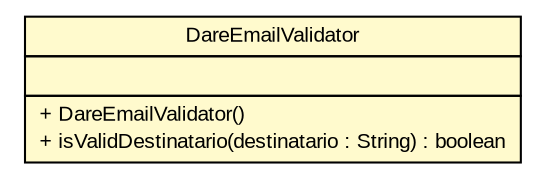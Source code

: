 #!/usr/local/bin/dot
#
# Class diagram 
# Generated by UMLGraph version R5_6 (http://www.umlgraph.org/)
#

digraph G {
	edge [fontname="arial",fontsize=10,labelfontname="arial",labelfontsize=10];
	node [fontname="arial",fontsize=10,shape=plaintext];
	nodesep=0.25;
	ranksep=0.5;
	// br.gov.to.sefaz.arr.parametros.managedbean.validator.DareEmailValidator
	c449109 [label=<<table title="br.gov.to.sefaz.arr.parametros.managedbean.validator.DareEmailValidator" border="0" cellborder="1" cellspacing="0" cellpadding="2" port="p" bgcolor="lemonChiffon" href="./DareEmailValidator.html">
		<tr><td><table border="0" cellspacing="0" cellpadding="1">
<tr><td align="center" balign="center"> DareEmailValidator </td></tr>
		</table></td></tr>
		<tr><td><table border="0" cellspacing="0" cellpadding="1">
<tr><td align="left" balign="left">  </td></tr>
		</table></td></tr>
		<tr><td><table border="0" cellspacing="0" cellpadding="1">
<tr><td align="left" balign="left"> + DareEmailValidator() </td></tr>
<tr><td align="left" balign="left"> + isValidDestinatario(destinatario : String) : boolean </td></tr>
		</table></td></tr>
		</table>>, URL="./DareEmailValidator.html", fontname="arial", fontcolor="black", fontsize=10.0];
}

